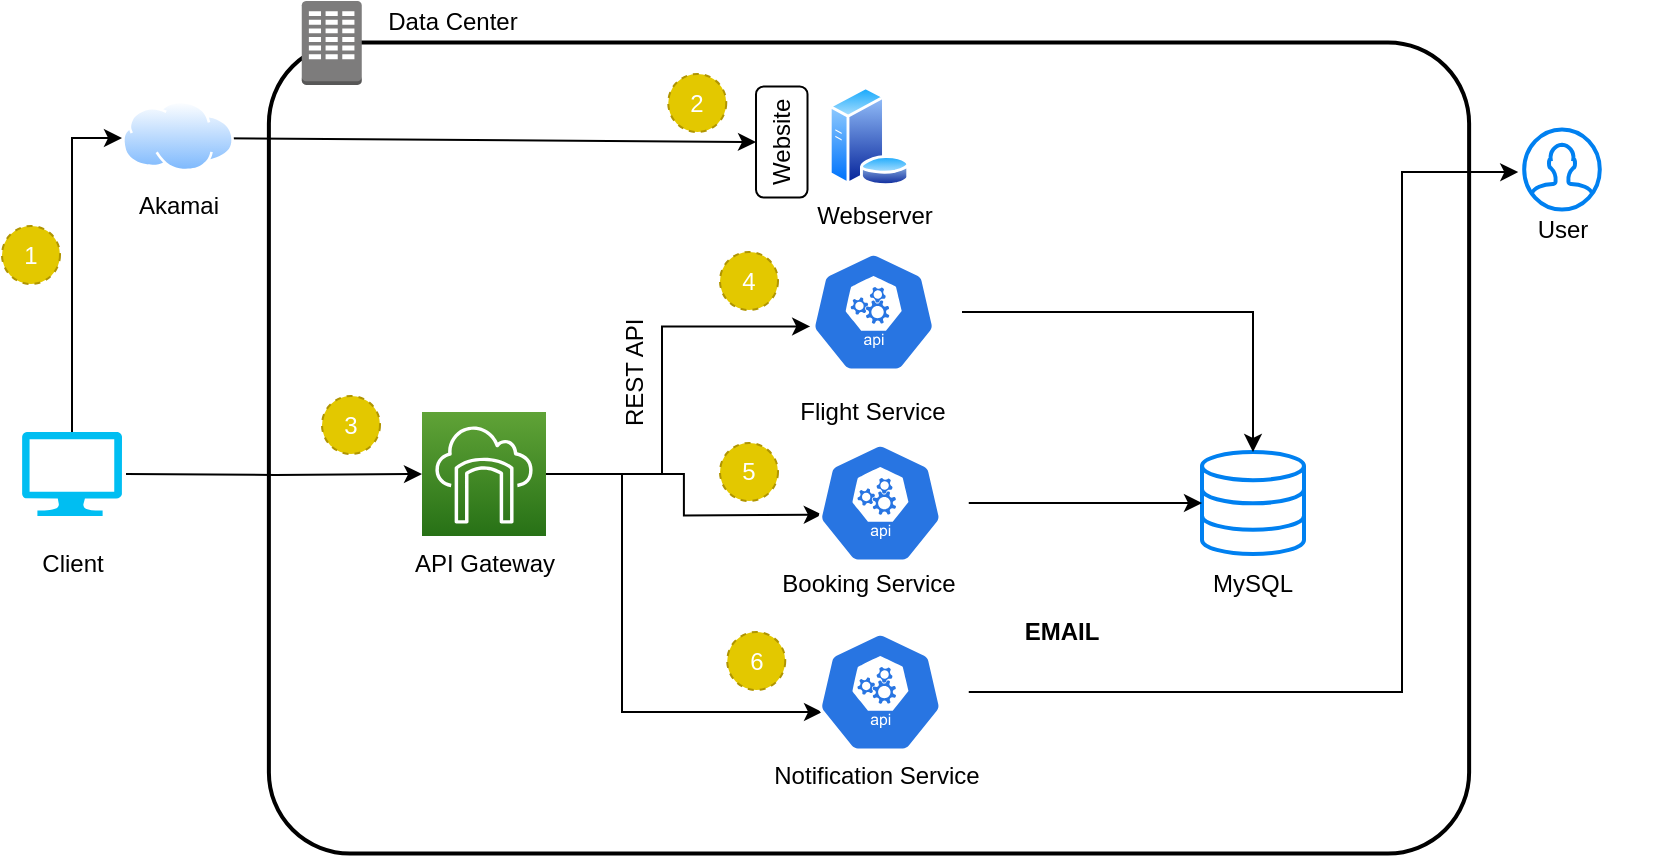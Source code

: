 <mxfile version="12.8.5"><diagram id="blsbko4qgFwvlrowF349" name="Page-1"><mxGraphModel dx="1113" dy="544" grid="1" gridSize="10" guides="1" tooltips="1" connect="1" arrows="1" fold="1" page="1" pageScale="1" pageWidth="850" pageHeight="1100" math="0" shadow="0"><root><object label="" id="0"><mxCell/></object><mxCell id="1" parent="0"/><mxCell id="rb54eDjA0TEz34hEFKlR-33" value="" style="rounded=1;arcSize=10;dashed=0;fillColor=none;gradientColor=none;strokeWidth=2;" vertex="1" parent="1"><mxGeometry x="163.44" y="35.25" width="600.12" height="405.5" as="geometry"/></mxCell><mxCell id="M6SDwkB40XdsqLeEAwea-78" style="edgeStyle=orthogonalEdgeStyle;rounded=0;orthogonalLoop=1;jettySize=auto;html=1;" parent="1" source="M6SDwkB40XdsqLeEAwea-2" edge="1"><mxGeometry relative="1" as="geometry"><Array as="points"><mxPoint x="65" y="83"/></Array><mxPoint x="90" y="83" as="targetPoint"/></mxGeometry></mxCell><mxCell id="M6SDwkB40XdsqLeEAwea-2" value="" style="verticalLabelPosition=bottom;html=1;verticalAlign=top;align=center;strokeColor=none;fillColor=#00BEF2;shape=mxgraph.azure.computer;pointerEvents=1;" parent="1" vertex="1"><mxGeometry x="40" y="230" width="50" height="42" as="geometry"/></mxCell><mxCell id="rb54eDjA0TEz34hEFKlR-17" style="edgeStyle=orthogonalEdgeStyle;rounded=0;orthogonalLoop=1;jettySize=auto;html=1;" edge="1" parent="1" target="rb54eDjA0TEz34hEFKlR-10"><mxGeometry relative="1" as="geometry"><mxPoint x="92" y="251" as="sourcePoint"/><mxPoint x="297.63" y="248.0" as="targetPoint"/></mxGeometry></mxCell><mxCell id="M6SDwkB40XdsqLeEAwea-3" value="Client" style="text;html=1;resizable=0;autosize=1;align=center;verticalAlign=middle;points=[];fillColor=none;strokeColor=none;rounded=0;" parent="1" vertex="1"><mxGeometry x="40" y="285.5" width="50" height="20" as="geometry"/></mxCell><mxCell id="M6SDwkB40XdsqLeEAwea-6" value="Website" style="rounded=1;whiteSpace=wrap;html=1;rotation=-90;" parent="1" vertex="1"><mxGeometry x="392.13" y="72.13" width="55.5" height="25.75" as="geometry"/></mxCell><mxCell id="M6SDwkB40XdsqLeEAwea-11" value="Akamai" style="text;html=1;resizable=0;autosize=1;align=center;verticalAlign=middle;points=[];fillColor=none;strokeColor=none;rounded=0;" parent="1" vertex="1"><mxGeometry x="88" y="107" width="60" height="20" as="geometry"/></mxCell><mxCell id="M6SDwkB40XdsqLeEAwea-12" value="Webserver" style="text;html=1;resizable=0;autosize=1;align=center;verticalAlign=middle;points=[];fillColor=none;strokeColor=none;rounded=0;" parent="1" vertex="1"><mxGeometry x="430.81" y="111.5" width="70" height="20" as="geometry"/></mxCell><mxCell id="M6SDwkB40XdsqLeEAwea-13" value="" style="endArrow=classic;html=1;entryX=0.5;entryY=0;entryDx=0;entryDy=0;" parent="1" target="M6SDwkB40XdsqLeEAwea-6" edge="1"><mxGeometry width="50" height="50" relative="1" as="geometry"><mxPoint x="138" y="83.164" as="sourcePoint"/><mxPoint x="446" y="250" as="targetPoint"/></mxGeometry></mxCell><mxCell id="M6SDwkB40XdsqLeEAwea-46" value="API Gateway" style="text;html=1;strokeColor=none;fillColor=none;align=center;verticalAlign=middle;whiteSpace=wrap;rounded=0;dashed=1;" parent="1" vertex="1"><mxGeometry x="225.5" y="285.5" width="91" height="20" as="geometry"/></mxCell><mxCell id="M6SDwkB40XdsqLeEAwea-73" value="EMAIL" style="text;html=1;strokeColor=none;fillColor=none;align=center;verticalAlign=middle;whiteSpace=wrap;rounded=0;dashed=1;fontStyle=1" parent="1" vertex="1"><mxGeometry x="540" y="320" width="40" height="20" as="geometry"/></mxCell><mxCell id="M6SDwkB40XdsqLeEAwea-74" value="REST API" style="text;html=1;strokeColor=none;fillColor=none;align=center;verticalAlign=middle;whiteSpace=wrap;rounded=0;dashed=1;rotation=-90;" parent="1" vertex="1"><mxGeometry x="301.13" y="190" width="91" height="20" as="geometry"/></mxCell><mxCell id="M6SDwkB40XdsqLeEAwea-82" value="1" style="ellipse;whiteSpace=wrap;html=1;aspect=fixed;dashed=1;fillColor=#e3c800;strokeColor=#B09500;fontColor=#ffffff;" parent="1" vertex="1"><mxGeometry x="30" y="127" width="29" height="29" as="geometry"/></mxCell><mxCell id="M6SDwkB40XdsqLeEAwea-83" value="2" style="ellipse;whiteSpace=wrap;html=1;aspect=fixed;dashed=1;fillColor=#e3c800;strokeColor=#B09500;fontColor=#ffffff;" parent="1" vertex="1"><mxGeometry x="363.13" y="51" width="29" height="29" as="geometry"/></mxCell><mxCell id="M6SDwkB40XdsqLeEAwea-84" value="3" style="ellipse;whiteSpace=wrap;html=1;aspect=fixed;dashed=1;fillColor=#e3c800;strokeColor=#B09500;fontColor=#ffffff;" parent="1" vertex="1"><mxGeometry x="190" y="212" width="29" height="29" as="geometry"/></mxCell><mxCell id="M6SDwkB40XdsqLeEAwea-86" value="5" style="ellipse;whiteSpace=wrap;html=1;aspect=fixed;dashed=1;fillColor=#e3c800;strokeColor=#B09500;fontColor=#ffffff;" parent="1" vertex="1"><mxGeometry x="389" y="235.5" width="29" height="29" as="geometry"/></mxCell><mxCell id="ELTxmfW1ixEng4QB9mfX-3" value="" style="html=1;verticalLabelPosition=bottom;align=center;labelBackgroundColor=#ffffff;verticalAlign=top;strokeWidth=2;strokeColor=#0080F0;shadow=0;dashed=0;shape=mxgraph.ios7.icons.user;" parent="1" vertex="1"><mxGeometry x="791.1" y="78.75" width="37.8" height="40" as="geometry"/></mxCell><mxCell id="rb54eDjA0TEz34hEFKlR-6" value="" style="html=1;verticalLabelPosition=bottom;align=center;labelBackgroundColor=#ffffff;verticalAlign=top;strokeWidth=2;strokeColor=#0080F0;shadow=0;dashed=0;shape=mxgraph.ios7.icons.data;" vertex="1" parent="1"><mxGeometry x="630" y="240" width="51" height="51" as="geometry"/></mxCell><mxCell id="rb54eDjA0TEz34hEFKlR-18" style="edgeStyle=orthogonalEdgeStyle;rounded=0;orthogonalLoop=1;jettySize=auto;html=1;entryX=0.141;entryY=0.62;entryDx=0;entryDy=0;entryPerimeter=0;" edge="1" parent="1" source="rb54eDjA0TEz34hEFKlR-10" target="rb54eDjA0TEz34hEFKlR-11"><mxGeometry relative="1" as="geometry"><Array as="points"><mxPoint x="360" y="251"/><mxPoint x="360" y="177"/></Array></mxGeometry></mxCell><mxCell id="rb54eDjA0TEz34hEFKlR-19" style="edgeStyle=orthogonalEdgeStyle;rounded=0;orthogonalLoop=1;jettySize=auto;html=1;entryX=0.15;entryY=0.635;entryDx=0;entryDy=0;entryPerimeter=0;" edge="1" parent="1" source="rb54eDjA0TEz34hEFKlR-10"><mxGeometry relative="1" as="geometry"><mxPoint x="439.91" y="271.29" as="targetPoint"/></mxGeometry></mxCell><mxCell id="rb54eDjA0TEz34hEFKlR-44" style="edgeStyle=orthogonalEdgeStyle;rounded=0;orthogonalLoop=1;jettySize=auto;html=1;entryX=0.17;entryY=0.667;entryDx=0;entryDy=0;entryPerimeter=0;" edge="1" parent="1" source="rb54eDjA0TEz34hEFKlR-10" target="rb54eDjA0TEz34hEFKlR-42"><mxGeometry relative="1" as="geometry"><Array as="points"><mxPoint x="340" y="251"/><mxPoint x="340" y="370"/></Array></mxGeometry></mxCell><mxCell id="rb54eDjA0TEz34hEFKlR-10" value="" style="outlineConnect=0;fontColor=#232F3E;gradientColor=#60A337;gradientDirection=north;fillColor=#277116;strokeColor=#ffffff;dashed=0;verticalLabelPosition=bottom;verticalAlign=top;align=center;html=1;fontSize=12;fontStyle=0;aspect=fixed;shape=mxgraph.aws4.resourceIcon;resIcon=mxgraph.aws4.storage_gateway;" vertex="1" parent="1"><mxGeometry x="240" y="220" width="62" height="62" as="geometry"/></mxCell><mxCell id="rb54eDjA0TEz34hEFKlR-47" style="edgeStyle=orthogonalEdgeStyle;rounded=0;orthogonalLoop=1;jettySize=auto;html=1;" edge="1" parent="1" source="rb54eDjA0TEz34hEFKlR-11" target="rb54eDjA0TEz34hEFKlR-6"><mxGeometry relative="1" as="geometry"/></mxCell><mxCell id="rb54eDjA0TEz34hEFKlR-11" value="" style="html=1;dashed=0;whitespace=wrap;fillColor=#2875E2;strokeColor=#ffffff;points=[[0.005,0.63,0],[0.1,0.2,0],[0.9,0.2,0],[0.5,0,0],[0.995,0.63,0],[0.72,0.99,0],[0.5,1,0],[0.28,0.99,0]];shape=mxgraph.kubernetes.icon;prIcon=api" vertex="1" parent="1"><mxGeometry x="421.62" y="140" width="88.38" height="60" as="geometry"/></mxCell><mxCell id="rb54eDjA0TEz34hEFKlR-23" value="Flight Service" style="text;html=1;strokeColor=none;fillColor=none;align=center;verticalAlign=middle;whiteSpace=wrap;rounded=0;dashed=1;" vertex="1" parent="1"><mxGeometry x="420.31" y="210" width="91" height="20" as="geometry"/></mxCell><mxCell id="rb54eDjA0TEz34hEFKlR-24" value="Booking Service" style="text;html=1;strokeColor=none;fillColor=none;align=center;verticalAlign=middle;whiteSpace=wrap;rounded=0;dashed=1;" vertex="1" parent="1"><mxGeometry x="418" y="295.5" width="91" height="20" as="geometry"/></mxCell><mxCell id="rb54eDjA0TEz34hEFKlR-25" value="Notification Service" style="text;html=1;strokeColor=none;fillColor=none;align=center;verticalAlign=middle;whiteSpace=wrap;rounded=0;dashed=1;" vertex="1" parent="1"><mxGeometry x="412.5" y="392" width="109" height="20" as="geometry"/></mxCell><mxCell id="rb54eDjA0TEz34hEFKlR-27" value="MySQL" style="text;html=1;strokeColor=none;fillColor=none;align=center;verticalAlign=middle;whiteSpace=wrap;rounded=0;dashed=1;" vertex="1" parent="1"><mxGeometry x="610" y="295.5" width="91" height="20" as="geometry"/></mxCell><mxCell id="rb54eDjA0TEz34hEFKlR-31" value="4" style="ellipse;whiteSpace=wrap;html=1;aspect=fixed;dashed=1;fillColor=#e3c800;strokeColor=#B09500;fontColor=#ffffff;" vertex="1" parent="1"><mxGeometry x="389" y="140" width="29" height="29" as="geometry"/></mxCell><mxCell id="rb54eDjA0TEz34hEFKlR-32" value="6" style="ellipse;whiteSpace=wrap;html=1;aspect=fixed;dashed=1;fillColor=#e3c800;strokeColor=#B09500;fontColor=#ffffff;" vertex="1" parent="1"><mxGeometry x="392.62" y="330" width="29" height="29" as="geometry"/></mxCell><mxCell id="rb54eDjA0TEz34hEFKlR-34" value="" style="dashed=0;html=1;shape=mxgraph.aws3.corporate_data_center;fillColor=#7D7C7C;gradientColor=none;dashed=0;" vertex="1" parent="1"><mxGeometry x="179.88" y="14.5" width="30" height="42" as="geometry"/></mxCell><mxCell id="rb54eDjA0TEz34hEFKlR-48" style="edgeStyle=orthogonalEdgeStyle;rounded=0;orthogonalLoop=1;jettySize=auto;html=1;" edge="1" parent="1" source="rb54eDjA0TEz34hEFKlR-41" target="rb54eDjA0TEz34hEFKlR-6"><mxGeometry relative="1" as="geometry"/></mxCell><mxCell id="rb54eDjA0TEz34hEFKlR-41" value="" style="html=1;dashed=0;whitespace=wrap;fillColor=#2875E2;strokeColor=#ffffff;points=[[0.005,0.63,0],[0.1,0.2,0],[0.9,0.2,0],[0.5,0,0],[0.995,0.63,0],[0.72,0.99,0],[0.5,1,0],[0.28,0.99,0]];shape=mxgraph.kubernetes.icon;prIcon=api" vertex="1" parent="1"><mxGeometry x="425" y="235.5" width="88.38" height="60" as="geometry"/></mxCell><mxCell id="rb54eDjA0TEz34hEFKlR-50" style="edgeStyle=orthogonalEdgeStyle;rounded=0;orthogonalLoop=1;jettySize=auto;html=1;entryX=-0.079;entryY=0.531;entryDx=0;entryDy=0;entryPerimeter=0;" edge="1" parent="1" source="rb54eDjA0TEz34hEFKlR-42" target="ELTxmfW1ixEng4QB9mfX-3"><mxGeometry relative="1" as="geometry"><Array as="points"><mxPoint x="730" y="360"/><mxPoint x="730" y="100"/><mxPoint x="787" y="100"/></Array></mxGeometry></mxCell><mxCell id="rb54eDjA0TEz34hEFKlR-42" value="" style="html=1;dashed=0;whitespace=wrap;fillColor=#2875E2;strokeColor=#ffffff;points=[[0.005,0.63,0],[0.1,0.2,0],[0.9,0.2,0],[0.5,0,0],[0.995,0.63,0],[0.72,0.99,0],[0.5,1,0],[0.28,0.99,0]];shape=mxgraph.kubernetes.icon;prIcon=api" vertex="1" parent="1"><mxGeometry x="425" y="330" width="88.38" height="60" as="geometry"/></mxCell><mxCell id="rb54eDjA0TEz34hEFKlR-53" value="User" style="text;html=1;strokeColor=none;fillColor=none;align=center;verticalAlign=middle;whiteSpace=wrap;rounded=0;dashed=1;" vertex="1" parent="1"><mxGeometry x="764.5" y="118.75" width="91" height="20" as="geometry"/></mxCell><mxCell id="rb54eDjA0TEz34hEFKlR-54" value="Data Center" style="text;html=1;strokeColor=none;fillColor=none;align=center;verticalAlign=middle;whiteSpace=wrap;rounded=0;dashed=1;" vertex="1" parent="1"><mxGeometry x="209.88" y="14.5" width="91" height="20" as="geometry"/></mxCell><mxCell id="rb54eDjA0TEz34hEFKlR-56" value="" style="aspect=fixed;perimeter=ellipsePerimeter;html=1;align=center;shadow=0;dashed=0;spacingTop=3;image;image=img/lib/active_directory/database_server.svg;" vertex="1" parent="1"><mxGeometry x="443" y="57" width="41" height="50" as="geometry"/></mxCell><mxCell id="rb54eDjA0TEz34hEFKlR-58" value="" style="aspect=fixed;perimeter=ellipsePerimeter;html=1;align=center;shadow=0;dashed=0;spacingTop=3;image;image=img/lib/active_directory/internet_cloud.svg;" vertex="1" parent="1"><mxGeometry x="90" y="64.36" width="56" height="35.28" as="geometry"/></mxCell></root></mxGraphModel></diagram></mxfile>